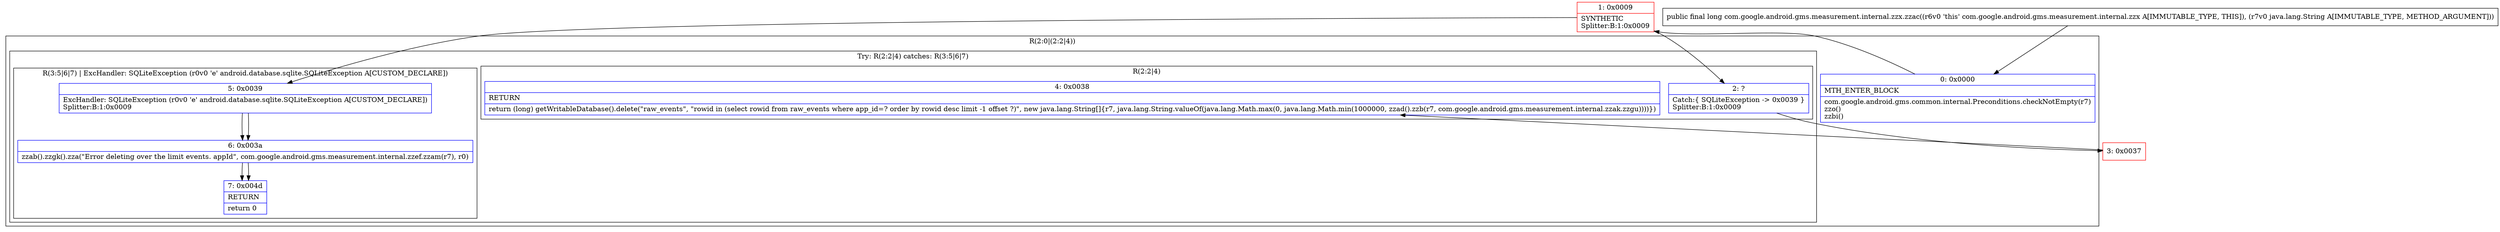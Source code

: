 digraph "CFG forcom.google.android.gms.measurement.internal.zzx.zzac(Ljava\/lang\/String;)J" {
subgraph cluster_Region_567153492 {
label = "R(2:0|(2:2|4))";
node [shape=record,color=blue];
Node_0 [shape=record,label="{0\:\ 0x0000|MTH_ENTER_BLOCK\l|com.google.android.gms.common.internal.Preconditions.checkNotEmpty(r7)\lzzo()\lzzbi()\l}"];
subgraph cluster_TryCatchRegion_753035025 {
label = "Try: R(2:2|4) catches: R(3:5|6|7)";
node [shape=record,color=blue];
subgraph cluster_Region_489670000 {
label = "R(2:2|4)";
node [shape=record,color=blue];
Node_2 [shape=record,label="{2\:\ ?|Catch:\{ SQLiteException \-\> 0x0039 \}\lSplitter:B:1:0x0009\l}"];
Node_4 [shape=record,label="{4\:\ 0x0038|RETURN\l|return (long) getWritableDatabase().delete(\"raw_events\", \"rowid in (select rowid from raw_events where app_id=? order by rowid desc limit \-1 offset ?)\", new java.lang.String[]\{r7, java.lang.String.valueOf(java.lang.Math.max(0, java.lang.Math.min(1000000, zzad().zzb(r7, com.google.android.gms.measurement.internal.zzak.zzgu))))\})\l}"];
}
subgraph cluster_Region_683596835 {
label = "R(3:5|6|7) | ExcHandler: SQLiteException (r0v0 'e' android.database.sqlite.SQLiteException A[CUSTOM_DECLARE])\l";
node [shape=record,color=blue];
Node_5 [shape=record,label="{5\:\ 0x0039|ExcHandler: SQLiteException (r0v0 'e' android.database.sqlite.SQLiteException A[CUSTOM_DECLARE])\lSplitter:B:1:0x0009\l}"];
Node_6 [shape=record,label="{6\:\ 0x003a|zzab().zzgk().zza(\"Error deleting over the limit events. appId\", com.google.android.gms.measurement.internal.zzef.zzam(r7), r0)\l}"];
Node_7 [shape=record,label="{7\:\ 0x004d|RETURN\l|return 0\l}"];
}
}
}
subgraph cluster_Region_683596835 {
label = "R(3:5|6|7) | ExcHandler: SQLiteException (r0v0 'e' android.database.sqlite.SQLiteException A[CUSTOM_DECLARE])\l";
node [shape=record,color=blue];
Node_5 [shape=record,label="{5\:\ 0x0039|ExcHandler: SQLiteException (r0v0 'e' android.database.sqlite.SQLiteException A[CUSTOM_DECLARE])\lSplitter:B:1:0x0009\l}"];
Node_6 [shape=record,label="{6\:\ 0x003a|zzab().zzgk().zza(\"Error deleting over the limit events. appId\", com.google.android.gms.measurement.internal.zzef.zzam(r7), r0)\l}"];
Node_7 [shape=record,label="{7\:\ 0x004d|RETURN\l|return 0\l}"];
}
Node_1 [shape=record,color=red,label="{1\:\ 0x0009|SYNTHETIC\lSplitter:B:1:0x0009\l}"];
Node_3 [shape=record,color=red,label="{3\:\ 0x0037}"];
MethodNode[shape=record,label="{public final long com.google.android.gms.measurement.internal.zzx.zzac((r6v0 'this' com.google.android.gms.measurement.internal.zzx A[IMMUTABLE_TYPE, THIS]), (r7v0 java.lang.String A[IMMUTABLE_TYPE, METHOD_ARGUMENT])) }"];
MethodNode -> Node_0;
Node_0 -> Node_1;
Node_2 -> Node_3;
Node_5 -> Node_6;
Node_6 -> Node_7;
Node_5 -> Node_6;
Node_6 -> Node_7;
Node_1 -> Node_2;
Node_1 -> Node_5;
Node_3 -> Node_4;
}


